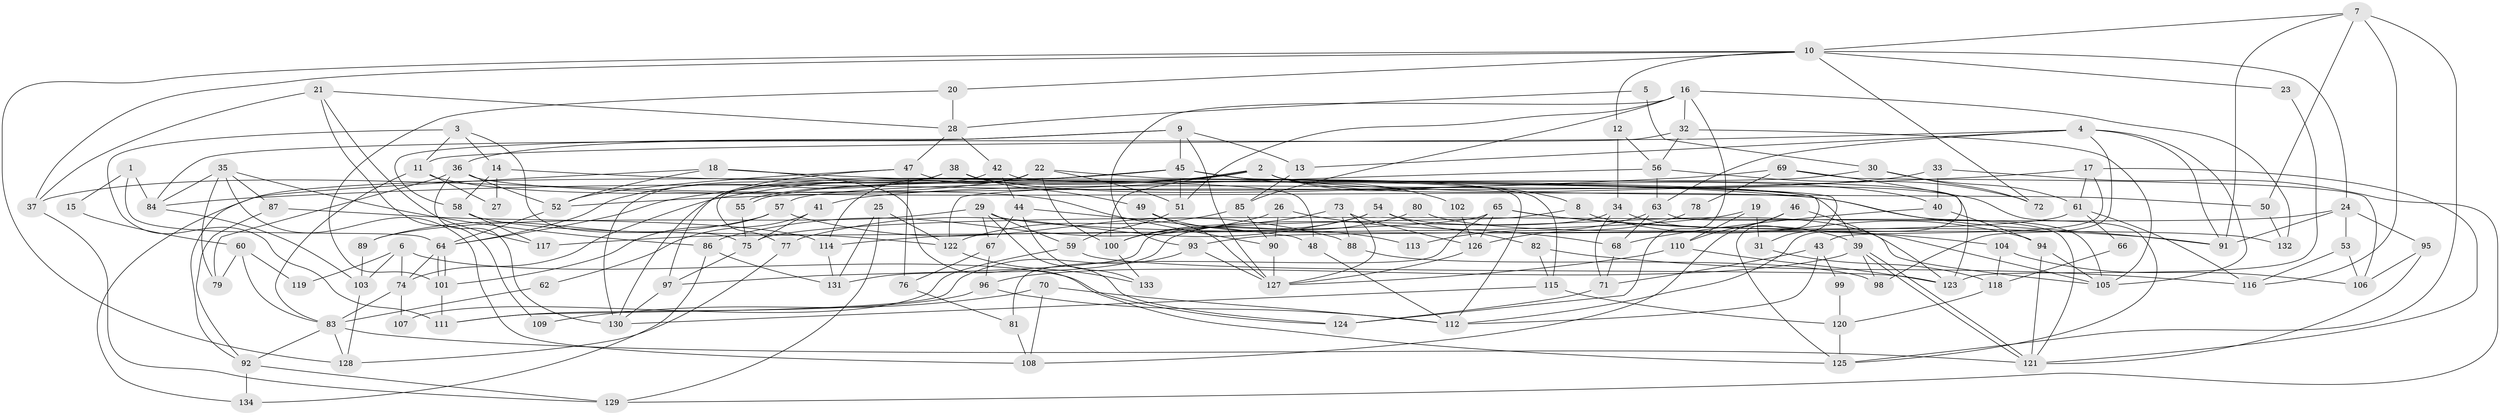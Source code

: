 // Generated by graph-tools (version 1.1) at 2025/11/02/27/25 16:11:22]
// undirected, 134 vertices, 268 edges
graph export_dot {
graph [start="1"]
  node [color=gray90,style=filled];
  1;
  2;
  3;
  4;
  5;
  6;
  7;
  8;
  9;
  10;
  11;
  12;
  13;
  14;
  15;
  16;
  17;
  18;
  19;
  20;
  21;
  22;
  23;
  24;
  25;
  26;
  27;
  28;
  29;
  30;
  31;
  32;
  33;
  34;
  35;
  36;
  37;
  38;
  39;
  40;
  41;
  42;
  43;
  44;
  45;
  46;
  47;
  48;
  49;
  50;
  51;
  52;
  53;
  54;
  55;
  56;
  57;
  58;
  59;
  60;
  61;
  62;
  63;
  64;
  65;
  66;
  67;
  68;
  69;
  70;
  71;
  72;
  73;
  74;
  75;
  76;
  77;
  78;
  79;
  80;
  81;
  82;
  83;
  84;
  85;
  86;
  87;
  88;
  89;
  90;
  91;
  92;
  93;
  94;
  95;
  96;
  97;
  98;
  99;
  100;
  101;
  102;
  103;
  104;
  105;
  106;
  107;
  108;
  109;
  110;
  111;
  112;
  113;
  114;
  115;
  116;
  117;
  118;
  119;
  120;
  121;
  122;
  123;
  124;
  125;
  126;
  127;
  128;
  129;
  130;
  131;
  132;
  133;
  134;
  1 -- 84;
  1 -- 64;
  1 -- 15;
  2 -- 55;
  2 -- 55;
  2 -- 74;
  2 -- 8;
  2 -- 50;
  2 -- 100;
  2 -- 123;
  2 -- 125;
  3 -- 11;
  3 -- 111;
  3 -- 14;
  3 -- 75;
  4 -- 63;
  4 -- 105;
  4 -- 11;
  4 -- 13;
  4 -- 91;
  4 -- 98;
  5 -- 30;
  5 -- 28;
  6 -- 74;
  6 -- 124;
  6 -- 103;
  6 -- 119;
  7 -- 10;
  7 -- 91;
  7 -- 50;
  7 -- 116;
  7 -- 125;
  8 -- 97;
  8 -- 94;
  9 -- 36;
  9 -- 13;
  9 -- 45;
  9 -- 58;
  9 -- 127;
  10 -- 20;
  10 -- 128;
  10 -- 12;
  10 -- 23;
  10 -- 24;
  10 -- 37;
  10 -- 72;
  11 -- 83;
  11 -- 27;
  11 -- 90;
  12 -- 56;
  12 -- 34;
  13 -- 85;
  14 -- 105;
  14 -- 27;
  14 -- 58;
  15 -- 60;
  16 -- 93;
  16 -- 32;
  16 -- 51;
  16 -- 85;
  16 -- 124;
  16 -- 132;
  17 -- 52;
  17 -- 121;
  17 -- 43;
  17 -- 61;
  18 -- 125;
  18 -- 52;
  18 -- 39;
  18 -- 92;
  19 -- 31;
  19 -- 110;
  19 -- 114;
  20 -- 28;
  20 -- 101;
  21 -- 28;
  21 -- 117;
  21 -- 37;
  21 -- 109;
  22 -- 37;
  22 -- 51;
  22 -- 31;
  22 -- 100;
  22 -- 114;
  23 -- 123;
  24 -- 91;
  24 -- 53;
  24 -- 75;
  24 -- 95;
  25 -- 131;
  25 -- 122;
  25 -- 129;
  26 -- 90;
  26 -- 86;
  26 -- 68;
  28 -- 47;
  28 -- 42;
  29 -- 124;
  29 -- 132;
  29 -- 59;
  29 -- 67;
  29 -- 89;
  30 -- 72;
  30 -- 57;
  30 -- 61;
  31 -- 118;
  32 -- 84;
  32 -- 105;
  32 -- 56;
  33 -- 129;
  33 -- 40;
  33 -- 41;
  34 -- 39;
  34 -- 71;
  34 -- 131;
  35 -- 87;
  35 -- 86;
  35 -- 79;
  35 -- 84;
  35 -- 108;
  36 -- 52;
  36 -- 91;
  36 -- 79;
  36 -- 130;
  37 -- 129;
  38 -- 40;
  38 -- 64;
  38 -- 49;
  38 -- 130;
  39 -- 121;
  39 -- 121;
  39 -- 96;
  39 -- 98;
  40 -- 68;
  40 -- 94;
  41 -- 75;
  41 -- 62;
  42 -- 130;
  42 -- 44;
  42 -- 48;
  43 -- 112;
  43 -- 71;
  43 -- 99;
  44 -- 67;
  44 -- 48;
  44 -- 133;
  45 -- 112;
  45 -- 51;
  45 -- 64;
  45 -- 77;
  45 -- 102;
  45 -- 115;
  45 -- 134;
  46 -- 110;
  46 -- 123;
  46 -- 108;
  47 -- 125;
  47 -- 97;
  47 -- 52;
  47 -- 76;
  48 -- 112;
  49 -- 127;
  49 -- 113;
  50 -- 132;
  51 -- 59;
  52 -- 64;
  53 -- 116;
  53 -- 106;
  54 -- 82;
  54 -- 100;
  54 -- 77;
  54 -- 105;
  55 -- 75;
  56 -- 122;
  56 -- 63;
  56 -- 72;
  57 -- 89;
  57 -- 88;
  57 -- 101;
  58 -- 117;
  58 -- 122;
  59 -- 107;
  59 -- 123;
  60 -- 83;
  60 -- 79;
  60 -- 119;
  61 -- 66;
  61 -- 93;
  61 -- 116;
  62 -- 83;
  63 -- 68;
  63 -- 113;
  63 -- 121;
  64 -- 101;
  64 -- 101;
  64 -- 74;
  65 -- 126;
  65 -- 81;
  65 -- 91;
  65 -- 104;
  65 -- 117;
  66 -- 118;
  67 -- 96;
  67 -- 76;
  68 -- 71;
  69 -- 84;
  69 -- 106;
  69 -- 78;
  69 -- 112;
  70 -- 108;
  70 -- 112;
  70 -- 109;
  71 -- 124;
  73 -- 100;
  73 -- 127;
  73 -- 88;
  73 -- 126;
  74 -- 83;
  74 -- 107;
  75 -- 97;
  76 -- 81;
  77 -- 128;
  78 -- 126;
  80 -- 100;
  80 -- 105;
  81 -- 108;
  82 -- 116;
  82 -- 115;
  83 -- 92;
  83 -- 121;
  83 -- 128;
  84 -- 103;
  85 -- 122;
  85 -- 90;
  86 -- 131;
  86 -- 134;
  87 -- 92;
  87 -- 114;
  88 -- 98;
  89 -- 103;
  90 -- 127;
  92 -- 129;
  92 -- 134;
  93 -- 127;
  93 -- 111;
  94 -- 121;
  94 -- 105;
  95 -- 121;
  95 -- 106;
  96 -- 111;
  96 -- 112;
  97 -- 130;
  99 -- 120;
  100 -- 133;
  101 -- 111;
  102 -- 126;
  103 -- 128;
  104 -- 106;
  104 -- 118;
  110 -- 123;
  110 -- 127;
  114 -- 131;
  115 -- 130;
  115 -- 120;
  118 -- 120;
  120 -- 125;
  122 -- 133;
  126 -- 127;
}
